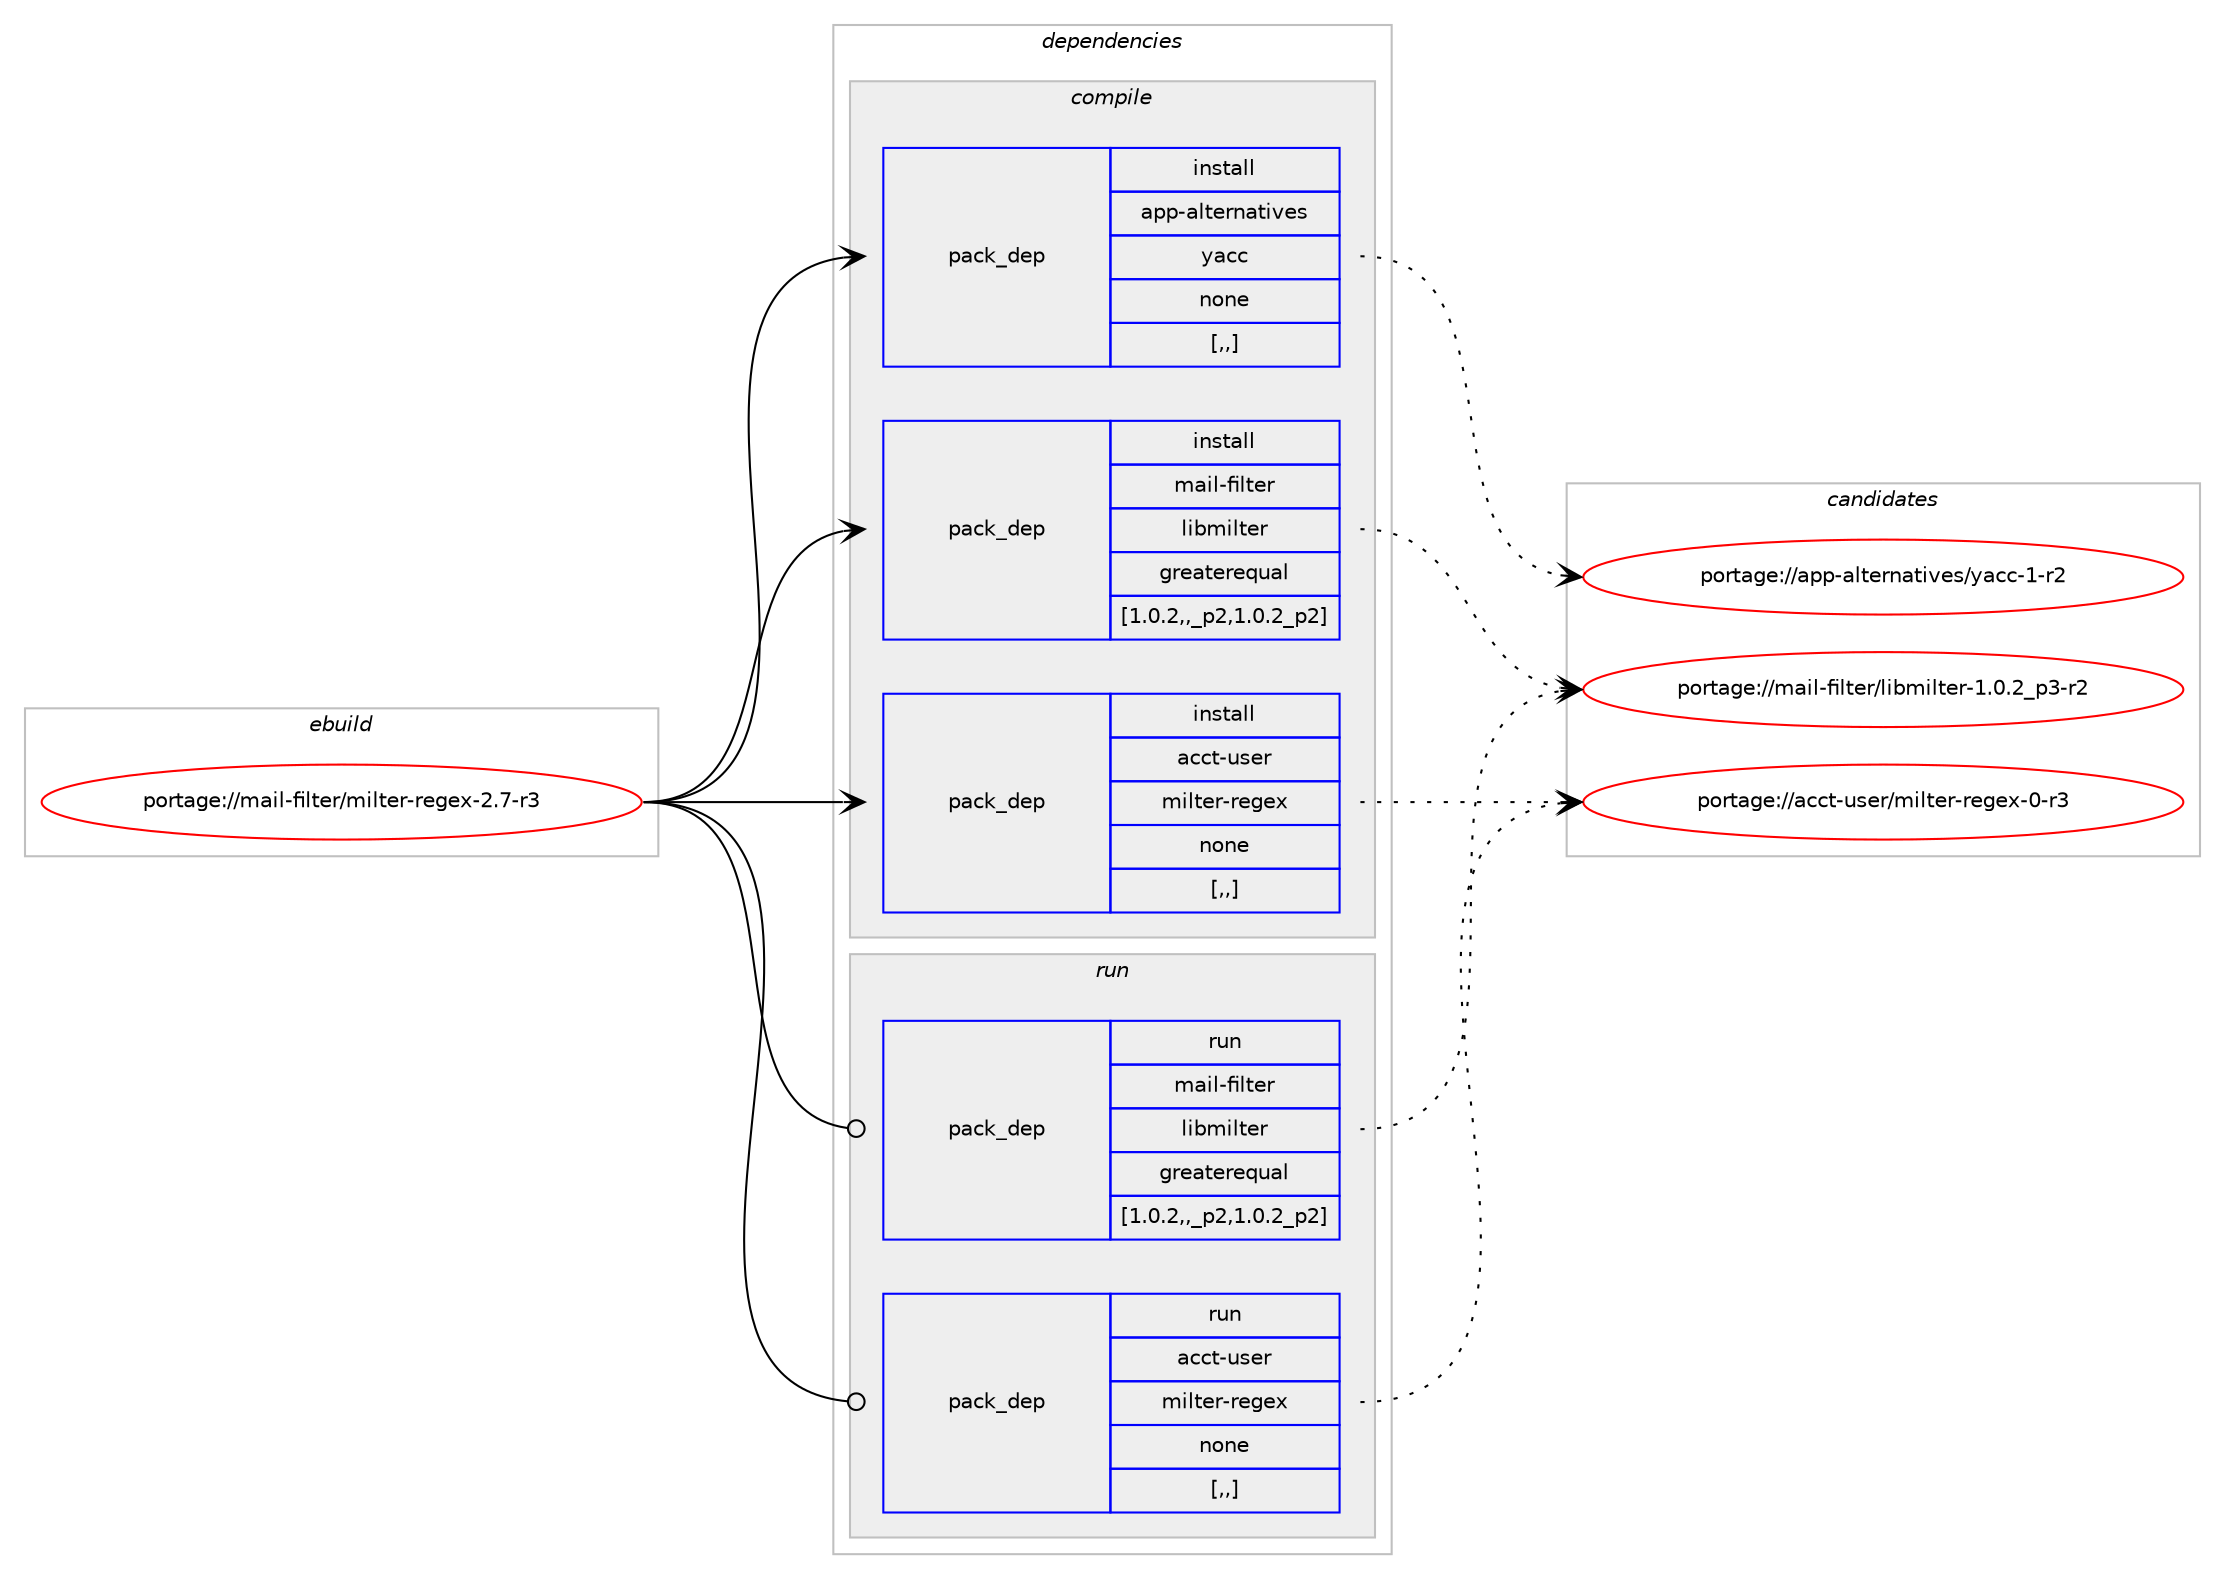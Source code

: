 digraph prolog {

# *************
# Graph options
# *************

newrank=true;
concentrate=true;
compound=true;
graph [rankdir=LR,fontname=Helvetica,fontsize=10,ranksep=1.5];#, ranksep=2.5, nodesep=0.2];
edge  [arrowhead=vee];
node  [fontname=Helvetica,fontsize=10];

# **********
# The ebuild
# **********

subgraph cluster_leftcol {
color=gray;
label=<<i>ebuild</i>>;
id [label="portage://mail-filter/milter-regex-2.7-r3", color=red, width=4, href="../mail-filter/milter-regex-2.7-r3.svg"];
}

# ****************
# The dependencies
# ****************

subgraph cluster_midcol {
color=gray;
label=<<i>dependencies</i>>;
subgraph cluster_compile {
fillcolor="#eeeeee";
style=filled;
label=<<i>compile</i>>;
subgraph pack577444 {
dependency785915 [label=<<TABLE BORDER="0" CELLBORDER="1" CELLSPACING="0" CELLPADDING="4" WIDTH="220"><TR><TD ROWSPAN="6" CELLPADDING="30">pack_dep</TD></TR><TR><TD WIDTH="110">install</TD></TR><TR><TD>acct-user</TD></TR><TR><TD>milter-regex</TD></TR><TR><TD>none</TD></TR><TR><TD>[,,]</TD></TR></TABLE>>, shape=none, color=blue];
}
id:e -> dependency785915:w [weight=20,style="solid",arrowhead="vee"];
subgraph pack577445 {
dependency785916 [label=<<TABLE BORDER="0" CELLBORDER="1" CELLSPACING="0" CELLPADDING="4" WIDTH="220"><TR><TD ROWSPAN="6" CELLPADDING="30">pack_dep</TD></TR><TR><TD WIDTH="110">install</TD></TR><TR><TD>app-alternatives</TD></TR><TR><TD>yacc</TD></TR><TR><TD>none</TD></TR><TR><TD>[,,]</TD></TR></TABLE>>, shape=none, color=blue];
}
id:e -> dependency785916:w [weight=20,style="solid",arrowhead="vee"];
subgraph pack577446 {
dependency785917 [label=<<TABLE BORDER="0" CELLBORDER="1" CELLSPACING="0" CELLPADDING="4" WIDTH="220"><TR><TD ROWSPAN="6" CELLPADDING="30">pack_dep</TD></TR><TR><TD WIDTH="110">install</TD></TR><TR><TD>mail-filter</TD></TR><TR><TD>libmilter</TD></TR><TR><TD>greaterequal</TD></TR><TR><TD>[1.0.2,,_p2,1.0.2_p2]</TD></TR></TABLE>>, shape=none, color=blue];
}
id:e -> dependency785917:w [weight=20,style="solid",arrowhead="vee"];
}
subgraph cluster_compileandrun {
fillcolor="#eeeeee";
style=filled;
label=<<i>compile and run</i>>;
}
subgraph cluster_run {
fillcolor="#eeeeee";
style=filled;
label=<<i>run</i>>;
subgraph pack577447 {
dependency785918 [label=<<TABLE BORDER="0" CELLBORDER="1" CELLSPACING="0" CELLPADDING="4" WIDTH="220"><TR><TD ROWSPAN="6" CELLPADDING="30">pack_dep</TD></TR><TR><TD WIDTH="110">run</TD></TR><TR><TD>acct-user</TD></TR><TR><TD>milter-regex</TD></TR><TR><TD>none</TD></TR><TR><TD>[,,]</TD></TR></TABLE>>, shape=none, color=blue];
}
id:e -> dependency785918:w [weight=20,style="solid",arrowhead="odot"];
subgraph pack577448 {
dependency785919 [label=<<TABLE BORDER="0" CELLBORDER="1" CELLSPACING="0" CELLPADDING="4" WIDTH="220"><TR><TD ROWSPAN="6" CELLPADDING="30">pack_dep</TD></TR><TR><TD WIDTH="110">run</TD></TR><TR><TD>mail-filter</TD></TR><TR><TD>libmilter</TD></TR><TR><TD>greaterequal</TD></TR><TR><TD>[1.0.2,,_p2,1.0.2_p2]</TD></TR></TABLE>>, shape=none, color=blue];
}
id:e -> dependency785919:w [weight=20,style="solid",arrowhead="odot"];
}
}

# **************
# The candidates
# **************

subgraph cluster_choices {
rank=same;
color=gray;
label=<<i>candidates</i>>;

subgraph choice577444 {
color=black;
nodesep=1;
choice97999911645117115101114471091051081161011144511410110310112045484511451 [label="portage://acct-user/milter-regex-0-r3", color=red, width=4,href="../acct-user/milter-regex-0-r3.svg"];
dependency785915:e -> choice97999911645117115101114471091051081161011144511410110310112045484511451:w [style=dotted,weight="100"];
}
subgraph choice577445 {
color=black;
nodesep=1;
choice971121124597108116101114110971161051181011154712197999945494511450 [label="portage://app-alternatives/yacc-1-r2", color=red, width=4,href="../app-alternatives/yacc-1-r2.svg"];
dependency785916:e -> choice971121124597108116101114110971161051181011154712197999945494511450:w [style=dotted,weight="100"];
}
subgraph choice577446 {
color=black;
nodesep=1;
choice1099710510845102105108116101114471081059810910510811610111445494648465095112514511450 [label="portage://mail-filter/libmilter-1.0.2_p3-r2", color=red, width=4,href="../mail-filter/libmilter-1.0.2_p3-r2.svg"];
dependency785917:e -> choice1099710510845102105108116101114471081059810910510811610111445494648465095112514511450:w [style=dotted,weight="100"];
}
subgraph choice577447 {
color=black;
nodesep=1;
choice97999911645117115101114471091051081161011144511410110310112045484511451 [label="portage://acct-user/milter-regex-0-r3", color=red, width=4,href="../acct-user/milter-regex-0-r3.svg"];
dependency785918:e -> choice97999911645117115101114471091051081161011144511410110310112045484511451:w [style=dotted,weight="100"];
}
subgraph choice577448 {
color=black;
nodesep=1;
choice1099710510845102105108116101114471081059810910510811610111445494648465095112514511450 [label="portage://mail-filter/libmilter-1.0.2_p3-r2", color=red, width=4,href="../mail-filter/libmilter-1.0.2_p3-r2.svg"];
dependency785919:e -> choice1099710510845102105108116101114471081059810910510811610111445494648465095112514511450:w [style=dotted,weight="100"];
}
}

}
